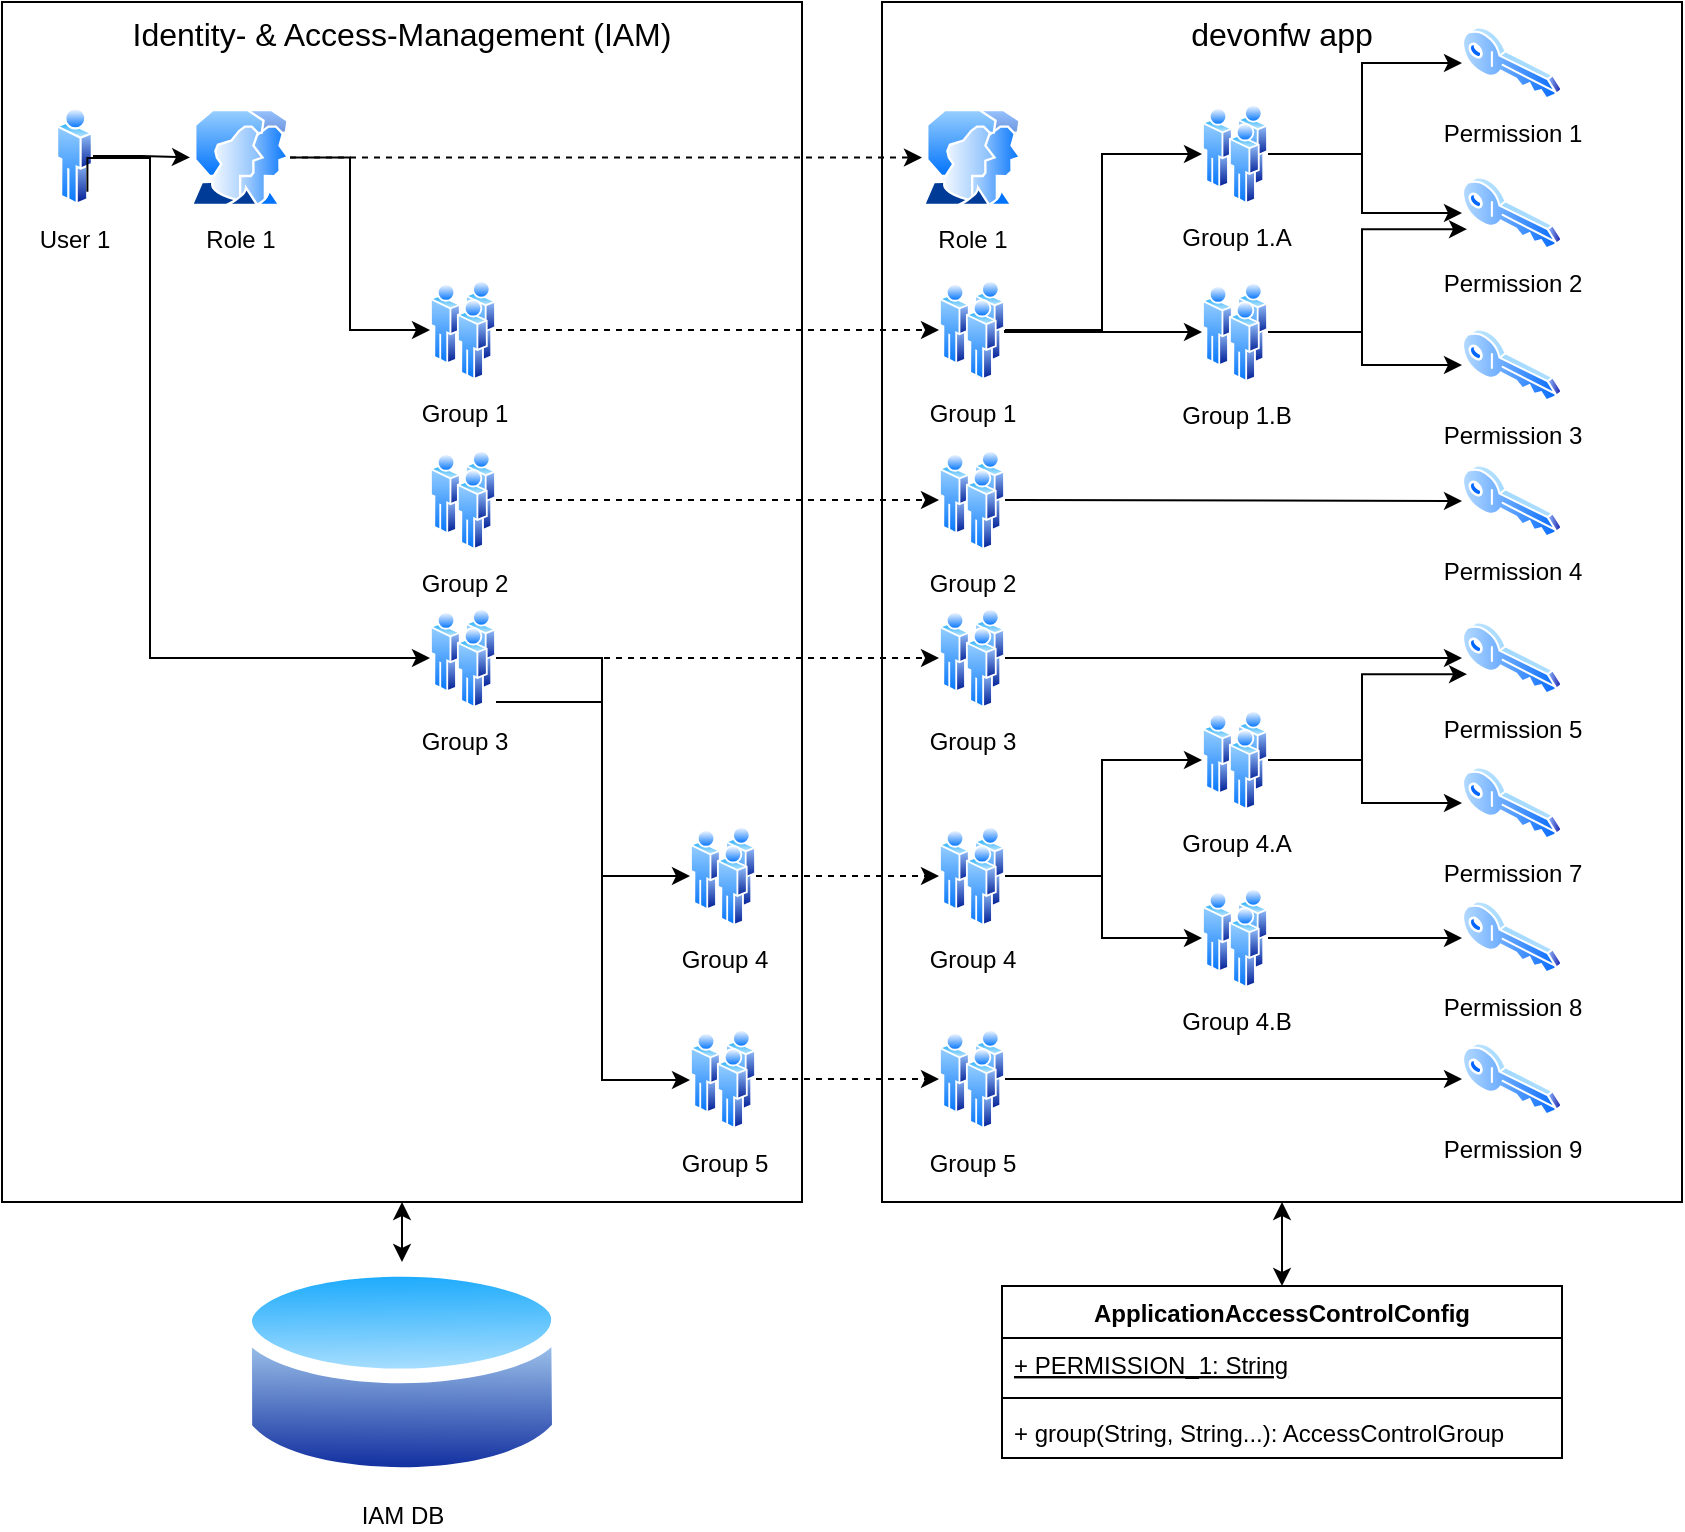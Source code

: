 <mxfile version="14.5.1" type="device"><diagram id="DOOgO4Kt8nMn3si3NPyH" name="Page-1"><mxGraphModel dx="1496" dy="1074" grid="1" gridSize="10" guides="1" tooltips="1" connect="1" arrows="1" fold="1" page="1" pageScale="1" pageWidth="1169" pageHeight="827" math="0" shadow="0"><root><mxCell id="0"/><mxCell id="1" parent="0"/><mxCell id="1yjO3MiOaUehzlE-nN-4-1" value="&lt;font style=&quot;font-size: 16px&quot;&gt;Identity- &amp;amp; Access-Management (IAM)&lt;/font&gt;" style="rounded=0;whiteSpace=wrap;html=1;verticalAlign=top;" vertex="1" parent="1"><mxGeometry x="80" y="40" width="400" height="600" as="geometry"/></mxCell><mxCell id="1yjO3MiOaUehzlE-nN-4-19" value="" style="edgeStyle=orthogonalEdgeStyle;rounded=0;orthogonalLoop=1;jettySize=auto;html=1;entryX=0;entryY=0.5;entryDx=0;entryDy=0;" edge="1" parent="1" source="1yjO3MiOaUehzlE-nN-4-2" target="1yjO3MiOaUehzlE-nN-4-12"><mxGeometry relative="1" as="geometry"><Array as="points"><mxPoint x="254" y="118"/><mxPoint x="254" y="204"/></Array></mxGeometry></mxCell><mxCell id="1yjO3MiOaUehzlE-nN-4-2" value="Role 1" style="aspect=fixed;perimeter=ellipsePerimeter;html=1;align=center;shadow=0;dashed=0;spacingTop=3;image;image=img/lib/active_directory/user_accounts.svg;" vertex="1" parent="1"><mxGeometry x="174" y="93.5" width="50" height="48.5" as="geometry"/></mxCell><mxCell id="1yjO3MiOaUehzlE-nN-4-18" value="" style="edgeStyle=orthogonalEdgeStyle;rounded=0;orthogonalLoop=1;jettySize=auto;html=1;" edge="1" parent="1" source="1yjO3MiOaUehzlE-nN-4-9" target="1yjO3MiOaUehzlE-nN-4-2"><mxGeometry relative="1" as="geometry"/></mxCell><mxCell id="1yjO3MiOaUehzlE-nN-4-9" value="User 1" style="aspect=fixed;perimeter=ellipsePerimeter;html=1;align=center;shadow=0;dashed=0;spacingTop=3;image;image=img/lib/active_directory/user.svg;" vertex="1" parent="1"><mxGeometry x="107" y="92" width="18.5" height="50" as="geometry"/></mxCell><mxCell id="1yjO3MiOaUehzlE-nN-4-12" value="Group 1" style="aspect=fixed;perimeter=ellipsePerimeter;html=1;align=center;shadow=0;dashed=0;spacingTop=3;image;image=img/lib/active_directory/users.svg;" vertex="1" parent="1"><mxGeometry x="294" y="179" width="33" height="50" as="geometry"/></mxCell><mxCell id="1yjO3MiOaUehzlE-nN-4-14" value="Group 2" style="aspect=fixed;perimeter=ellipsePerimeter;html=1;align=center;shadow=0;dashed=0;spacingTop=3;image;image=img/lib/active_directory/users.svg;" vertex="1" parent="1"><mxGeometry x="294" y="264" width="33" height="50" as="geometry"/></mxCell><mxCell id="1yjO3MiOaUehzlE-nN-4-22" value="" style="edgeStyle=orthogonalEdgeStyle;rounded=0;orthogonalLoop=1;jettySize=auto;html=1;" edge="1" parent="1" target="1yjO3MiOaUehzlE-nN-4-16"><mxGeometry relative="1" as="geometry"><mxPoint x="327.0" y="390.034" as="sourcePoint"/><Array as="points"><mxPoint x="380" y="390"/><mxPoint x="380" y="477"/></Array></mxGeometry></mxCell><mxCell id="1yjO3MiOaUehzlE-nN-4-15" value="Group 3" style="aspect=fixed;perimeter=ellipsePerimeter;html=1;align=center;shadow=0;dashed=0;spacingTop=3;image;image=img/lib/active_directory/users.svg;" vertex="1" parent="1"><mxGeometry x="294" y="343" width="33" height="50" as="geometry"/></mxCell><mxCell id="1yjO3MiOaUehzlE-nN-4-16" value="Group 4" style="aspect=fixed;perimeter=ellipsePerimeter;html=1;align=center;shadow=0;dashed=0;spacingTop=3;image;image=img/lib/active_directory/users.svg;" vertex="1" parent="1"><mxGeometry x="424" y="452" width="33" height="50" as="geometry"/></mxCell><mxCell id="1yjO3MiOaUehzlE-nN-4-17" value="Group 5" style="aspect=fixed;perimeter=ellipsePerimeter;html=1;align=center;shadow=0;dashed=0;spacingTop=3;image;image=img/lib/active_directory/users.svg;" vertex="1" parent="1"><mxGeometry x="424" y="553.5" width="33" height="50" as="geometry"/></mxCell><mxCell id="1yjO3MiOaUehzlE-nN-4-21" value="" style="edgeStyle=orthogonalEdgeStyle;rounded=0;orthogonalLoop=1;jettySize=auto;html=1;exitX=1;exitY=1;exitDx=0;exitDy=0;entryX=0;entryY=0.5;entryDx=0;entryDy=0;" edge="1" parent="1" source="1yjO3MiOaUehzlE-nN-4-9" target="1yjO3MiOaUehzlE-nN-4-15"><mxGeometry relative="1" as="geometry"><mxPoint x="244.0" y="137.8" as="sourcePoint"/><mxPoint x="314" y="155" as="targetPoint"/><Array as="points"><mxPoint x="123" y="118"/><mxPoint x="154" y="118"/><mxPoint x="154" y="368"/></Array></mxGeometry></mxCell><mxCell id="1yjO3MiOaUehzlE-nN-4-23" value="" style="edgeStyle=orthogonalEdgeStyle;rounded=0;orthogonalLoop=1;jettySize=auto;html=1;exitX=1;exitY=0.5;exitDx=0;exitDy=0;entryX=0;entryY=0.5;entryDx=0;entryDy=0;" edge="1" parent="1" source="1yjO3MiOaUehzlE-nN-4-15" target="1yjO3MiOaUehzlE-nN-4-17"><mxGeometry relative="1" as="geometry"><mxPoint x="337" y="378" as="sourcePoint"/><mxPoint x="434" y="428" as="targetPoint"/><Array as="points"><mxPoint x="380" y="368"/><mxPoint x="380" y="579"/><mxPoint x="424" y="579"/></Array></mxGeometry></mxCell><mxCell id="1yjO3MiOaUehzlE-nN-4-24" value="&lt;font style=&quot;font-size: 16px&quot;&gt;devonfw app&lt;/font&gt;" style="rounded=0;whiteSpace=wrap;html=1;verticalAlign=top;" vertex="1" parent="1"><mxGeometry x="520" y="40" width="400" height="600" as="geometry"/></mxCell><mxCell id="1yjO3MiOaUehzlE-nN-4-25" value="Role 1" style="aspect=fixed;perimeter=ellipsePerimeter;html=1;align=center;shadow=0;dashed=0;spacingTop=3;image;image=img/lib/active_directory/user_accounts.svg;labelBackgroundColor=none;" vertex="1" parent="1"><mxGeometry x="540" y="93.5" width="50" height="48.5" as="geometry"/></mxCell><mxCell id="1yjO3MiOaUehzlE-nN-4-26" value="Group 1" style="aspect=fixed;perimeter=ellipsePerimeter;html=1;align=center;shadow=0;dashed=0;spacingTop=3;image;image=img/lib/active_directory/users.svg;" vertex="1" parent="1"><mxGeometry x="548.5" y="179" width="33" height="50" as="geometry"/></mxCell><mxCell id="1yjO3MiOaUehzlE-nN-4-27" value="Group 2" style="aspect=fixed;perimeter=ellipsePerimeter;html=1;align=center;shadow=0;dashed=0;spacingTop=3;image;image=img/lib/active_directory/users.svg;" vertex="1" parent="1"><mxGeometry x="548.5" y="264" width="33" height="50" as="geometry"/></mxCell><mxCell id="1yjO3MiOaUehzlE-nN-4-28" value="Group 3" style="aspect=fixed;perimeter=ellipsePerimeter;html=1;align=center;shadow=0;dashed=0;spacingTop=3;image;image=img/lib/active_directory/users.svg;" vertex="1" parent="1"><mxGeometry x="548.5" y="343" width="33" height="50" as="geometry"/></mxCell><mxCell id="1yjO3MiOaUehzlE-nN-4-29" value="Group 4" style="aspect=fixed;perimeter=ellipsePerimeter;html=1;align=center;shadow=0;dashed=0;spacingTop=3;image;image=img/lib/active_directory/users.svg;" vertex="1" parent="1"><mxGeometry x="548.5" y="452" width="33" height="50" as="geometry"/></mxCell><mxCell id="1yjO3MiOaUehzlE-nN-4-30" value="Group 5" style="aspect=fixed;perimeter=ellipsePerimeter;html=1;align=center;shadow=0;dashed=0;spacingTop=3;image;image=img/lib/active_directory/users.svg;" vertex="1" parent="1"><mxGeometry x="548.5" y="553.5" width="33" height="50" as="geometry"/></mxCell><mxCell id="1yjO3MiOaUehzlE-nN-4-20" value="" style="edgeStyle=orthogonalEdgeStyle;rounded=0;orthogonalLoop=1;jettySize=auto;html=1;entryX=0;entryY=0.5;entryDx=0;entryDy=0;dashed=1;" edge="1" parent="1" source="1yjO3MiOaUehzlE-nN-4-2" target="1yjO3MiOaUehzlE-nN-4-25"><mxGeometry relative="1" as="geometry"><mxPoint x="234.0" y="127.8" as="sourcePoint"/><mxPoint x="304" y="145" as="targetPoint"/><Array as="points"><mxPoint x="400" y="118"/><mxPoint x="400" y="118"/></Array></mxGeometry></mxCell><mxCell id="1yjO3MiOaUehzlE-nN-4-31" value="" style="edgeStyle=orthogonalEdgeStyle;rounded=0;orthogonalLoop=1;jettySize=auto;html=1;entryX=0;entryY=0.5;entryDx=0;entryDy=0;dashed=1;exitX=1;exitY=0.5;exitDx=0;exitDy=0;" edge="1" parent="1" source="1yjO3MiOaUehzlE-nN-4-12" target="1yjO3MiOaUehzlE-nN-4-26"><mxGeometry relative="1" as="geometry"><mxPoint x="234.0" y="124.8" as="sourcePoint"/><mxPoint x="550" y="124.75" as="targetPoint"/><Array as="points"><mxPoint x="450" y="204"/><mxPoint x="450" y="204"/></Array></mxGeometry></mxCell><mxCell id="1yjO3MiOaUehzlE-nN-4-32" value="" style="edgeStyle=orthogonalEdgeStyle;rounded=0;orthogonalLoop=1;jettySize=auto;html=1;dashed=1;entryX=0;entryY=0.5;entryDx=0;entryDy=0;exitX=1;exitY=0.5;exitDx=0;exitDy=0;" edge="1" parent="1" source="1yjO3MiOaUehzlE-nN-4-14" target="1yjO3MiOaUehzlE-nN-4-27"><mxGeometry relative="1" as="geometry"><mxPoint x="360" y="289" as="sourcePoint"/><mxPoint x="540" y="289" as="targetPoint"/><Array as="points"/></mxGeometry></mxCell><mxCell id="1yjO3MiOaUehzlE-nN-4-33" value="" style="edgeStyle=orthogonalEdgeStyle;rounded=0;orthogonalLoop=1;jettySize=auto;html=1;dashed=1;entryX=0;entryY=0.5;entryDx=0;entryDy=0;exitX=1;exitY=0.5;exitDx=0;exitDy=0;" edge="1" parent="1" source="1yjO3MiOaUehzlE-nN-4-15" target="1yjO3MiOaUehzlE-nN-4-28"><mxGeometry relative="1" as="geometry"><mxPoint x="370" y="368" as="sourcePoint"/><mxPoint x="530" y="368" as="targetPoint"/><Array as="points"/></mxGeometry></mxCell><mxCell id="1yjO3MiOaUehzlE-nN-4-34" value="" style="rounded=0;orthogonalLoop=1;jettySize=auto;html=1;dashed=1;entryX=0;entryY=0.5;entryDx=0;entryDy=0;exitX=1;exitY=0.5;exitDx=0;exitDy=0;" edge="1" parent="1" source="1yjO3MiOaUehzlE-nN-4-16" target="1yjO3MiOaUehzlE-nN-4-29"><mxGeometry relative="1" as="geometry"><mxPoint x="470" y="477" as="sourcePoint"/><mxPoint x="540" y="477" as="targetPoint"/></mxGeometry></mxCell><mxCell id="1yjO3MiOaUehzlE-nN-4-35" value="" style="rounded=0;orthogonalLoop=1;jettySize=auto;html=1;dashed=1;" edge="1" parent="1" target="1yjO3MiOaUehzlE-nN-4-30"><mxGeometry relative="1" as="geometry"><mxPoint x="457" y="578.5" as="sourcePoint"/><mxPoint x="548.5" y="578" as="targetPoint"/></mxGeometry></mxCell><mxCell id="1yjO3MiOaUehzlE-nN-4-36" value="Permission 1" style="aspect=fixed;perimeter=ellipsePerimeter;html=1;align=center;shadow=0;dashed=0;spacingTop=3;image;image=img/lib/active_directory/key.svg;labelBackgroundColor=none;" vertex="1" parent="1"><mxGeometry x="810" y="52" width="50" height="37" as="geometry"/></mxCell><mxCell id="1yjO3MiOaUehzlE-nN-4-37" value="Permission 2" style="aspect=fixed;perimeter=ellipsePerimeter;html=1;align=center;shadow=0;dashed=0;spacingTop=3;image;image=img/lib/active_directory/key.svg;labelBackgroundColor=none;" vertex="1" parent="1"><mxGeometry x="810" y="127" width="50" height="37" as="geometry"/></mxCell><mxCell id="1yjO3MiOaUehzlE-nN-4-38" value="Permission 3" style="aspect=fixed;perimeter=ellipsePerimeter;html=1;align=center;shadow=0;dashed=0;spacingTop=3;image;image=img/lib/active_directory/key.svg;labelBackgroundColor=none;" vertex="1" parent="1"><mxGeometry x="810" y="203" width="50" height="37" as="geometry"/></mxCell><mxCell id="1yjO3MiOaUehzlE-nN-4-39" value="Permission 4" style="aspect=fixed;perimeter=ellipsePerimeter;html=1;align=center;shadow=0;dashed=0;spacingTop=3;image;image=img/lib/active_directory/key.svg;labelBackgroundColor=none;" vertex="1" parent="1"><mxGeometry x="810" y="271" width="50" height="37" as="geometry"/></mxCell><mxCell id="1yjO3MiOaUehzlE-nN-4-40" value="Permission 5" style="aspect=fixed;perimeter=ellipsePerimeter;html=1;align=center;shadow=0;dashed=0;spacingTop=3;image;image=img/lib/active_directory/key.svg;labelBackgroundColor=none;" vertex="1" parent="1"><mxGeometry x="810" y="349.5" width="50" height="37" as="geometry"/></mxCell><mxCell id="1yjO3MiOaUehzlE-nN-4-41" value="Permission 9" style="aspect=fixed;perimeter=ellipsePerimeter;html=1;align=center;shadow=0;dashed=0;spacingTop=3;image;image=img/lib/active_directory/key.svg;labelBackgroundColor=none;" vertex="1" parent="1"><mxGeometry x="810" y="560" width="50" height="37" as="geometry"/></mxCell><mxCell id="1yjO3MiOaUehzlE-nN-4-42" value="Group 1.A" style="aspect=fixed;perimeter=ellipsePerimeter;html=1;align=center;shadow=0;dashed=0;spacingTop=3;image;image=img/lib/active_directory/users.svg;" vertex="1" parent="1"><mxGeometry x="680" y="91" width="33" height="50" as="geometry"/></mxCell><mxCell id="1yjO3MiOaUehzlE-nN-4-43" value="Group 1.B" style="aspect=fixed;perimeter=ellipsePerimeter;html=1;align=center;shadow=0;dashed=0;spacingTop=3;image;image=img/lib/active_directory/users.svg;" vertex="1" parent="1"><mxGeometry x="680" y="180" width="33" height="50" as="geometry"/></mxCell><mxCell id="1yjO3MiOaUehzlE-nN-4-44" value="Group 4.A" style="aspect=fixed;perimeter=ellipsePerimeter;html=1;align=center;shadow=0;dashed=0;spacingTop=3;image;image=img/lib/active_directory/users.svg;" vertex="1" parent="1"><mxGeometry x="680" y="394" width="33" height="50" as="geometry"/></mxCell><mxCell id="1yjO3MiOaUehzlE-nN-4-45" value="Group 4.B" style="aspect=fixed;perimeter=ellipsePerimeter;html=1;align=center;shadow=0;dashed=0;spacingTop=3;image;image=img/lib/active_directory/users.svg;" vertex="1" parent="1"><mxGeometry x="680" y="483" width="33" height="50" as="geometry"/></mxCell><mxCell id="1yjO3MiOaUehzlE-nN-4-46" value="" style="edgeStyle=orthogonalEdgeStyle;rounded=0;orthogonalLoop=1;jettySize=auto;html=1;entryX=0;entryY=0.5;entryDx=0;entryDy=0;exitX=1;exitY=0.5;exitDx=0;exitDy=0;" edge="1" parent="1" source="1yjO3MiOaUehzlE-nN-4-26" target="1yjO3MiOaUehzlE-nN-4-42"><mxGeometry relative="1" as="geometry"><mxPoint x="590.0" y="205.9" as="sourcePoint"/><mxPoint x="660" y="295.1" as="targetPoint"/><Array as="points"><mxPoint x="630" y="204"/><mxPoint x="630" y="116"/></Array></mxGeometry></mxCell><mxCell id="1yjO3MiOaUehzlE-nN-4-47" value="" style="edgeStyle=orthogonalEdgeStyle;rounded=0;orthogonalLoop=1;jettySize=auto;html=1;entryX=0;entryY=0.5;entryDx=0;entryDy=0;exitX=1;exitY=0.5;exitDx=0;exitDy=0;" edge="1" parent="1" source="1yjO3MiOaUehzlE-nN-4-26" target="1yjO3MiOaUehzlE-nN-4-43"><mxGeometry relative="1" as="geometry"><mxPoint x="600.0" y="220.0" as="sourcePoint"/><mxPoint x="670" y="309.2" as="targetPoint"/><Array as="points"><mxPoint x="582" y="205"/></Array></mxGeometry></mxCell><mxCell id="1yjO3MiOaUehzlE-nN-4-48" value="" style="edgeStyle=orthogonalEdgeStyle;rounded=0;orthogonalLoop=1;jettySize=auto;html=1;entryX=0;entryY=0.5;entryDx=0;entryDy=0;exitX=1;exitY=0.5;exitDx=0;exitDy=0;" edge="1" parent="1" source="1yjO3MiOaUehzlE-nN-4-29" target="1yjO3MiOaUehzlE-nN-4-44"><mxGeometry relative="1" as="geometry"><mxPoint x="600" y="486" as="sourcePoint"/><mxPoint x="698.5" y="436" as="targetPoint"/><Array as="points"><mxPoint x="630" y="477"/><mxPoint x="630" y="419"/></Array></mxGeometry></mxCell><mxCell id="1yjO3MiOaUehzlE-nN-4-49" value="" style="edgeStyle=orthogonalEdgeStyle;rounded=0;orthogonalLoop=1;jettySize=auto;html=1;entryX=0;entryY=0.5;entryDx=0;entryDy=0;exitX=1;exitY=0.5;exitDx=0;exitDy=0;" edge="1" parent="1" source="1yjO3MiOaUehzlE-nN-4-29" target="1yjO3MiOaUehzlE-nN-4-45"><mxGeometry relative="1" as="geometry"><mxPoint x="584.5" y="492" as="sourcePoint"/><mxPoint x="683" y="532" as="targetPoint"/><Array as="points"><mxPoint x="630" y="477"/><mxPoint x="630" y="508"/></Array></mxGeometry></mxCell><mxCell id="1yjO3MiOaUehzlE-nN-4-50" value="" style="edgeStyle=orthogonalEdgeStyle;rounded=0;orthogonalLoop=1;jettySize=auto;html=1;entryX=0;entryY=0.5;entryDx=0;entryDy=0;exitX=1;exitY=0.5;exitDx=0;exitDy=0;" edge="1" parent="1" source="1yjO3MiOaUehzlE-nN-4-42" target="1yjO3MiOaUehzlE-nN-4-36"><mxGeometry relative="1" as="geometry"><mxPoint x="720" y="139" as="sourcePoint"/><mxPoint x="818.5" y="89" as="targetPoint"/><Array as="points"><mxPoint x="760" y="116"/><mxPoint x="760" y="71"/></Array></mxGeometry></mxCell><mxCell id="1yjO3MiOaUehzlE-nN-4-51" value="" style="edgeStyle=orthogonalEdgeStyle;rounded=0;orthogonalLoop=1;jettySize=auto;html=1;exitX=1;exitY=0.5;exitDx=0;exitDy=0;entryX=0;entryY=0.5;entryDx=0;entryDy=0;" edge="1" parent="1" source="1yjO3MiOaUehzlE-nN-4-42" target="1yjO3MiOaUehzlE-nN-4-37"><mxGeometry relative="1" as="geometry"><mxPoint x="770" y="192" as="sourcePoint"/><mxPoint x="809" y="152" as="targetPoint"/><Array as="points"><mxPoint x="760" y="116"/><mxPoint x="760" y="146"/></Array></mxGeometry></mxCell><mxCell id="1yjO3MiOaUehzlE-nN-4-52" value="" style="edgeStyle=orthogonalEdgeStyle;rounded=0;orthogonalLoop=1;jettySize=auto;html=1;entryX=0;entryY=0.75;entryDx=0;entryDy=0;exitX=1;exitY=0.5;exitDx=0;exitDy=0;" edge="1" parent="1" source="1yjO3MiOaUehzlE-nN-4-43" target="1yjO3MiOaUehzlE-nN-4-37"><mxGeometry relative="1" as="geometry"><mxPoint x="740" y="232" as="sourcePoint"/><mxPoint x="838.5" y="182" as="targetPoint"/><Array as="points"><mxPoint x="760" y="205"/><mxPoint x="760" y="154"/></Array></mxGeometry></mxCell><mxCell id="1yjO3MiOaUehzlE-nN-4-53" value="" style="edgeStyle=orthogonalEdgeStyle;rounded=0;orthogonalLoop=1;jettySize=auto;html=1;entryX=0;entryY=0.5;entryDx=0;entryDy=0;exitX=1;exitY=0.5;exitDx=0;exitDy=0;" edge="1" parent="1" source="1yjO3MiOaUehzlE-nN-4-43" target="1yjO3MiOaUehzlE-nN-4-38"><mxGeometry relative="1" as="geometry"><mxPoint x="712" y="232" as="sourcePoint"/><mxPoint x="810" y="262" as="targetPoint"/><Array as="points"><mxPoint x="760" y="205"/><mxPoint x="760" y="221"/></Array></mxGeometry></mxCell><mxCell id="1yjO3MiOaUehzlE-nN-4-54" value="" style="edgeStyle=orthogonalEdgeStyle;rounded=0;orthogonalLoop=1;jettySize=auto;html=1;entryX=0;entryY=0.5;entryDx=0;entryDy=0;exitX=1;exitY=0.5;exitDx=0;exitDy=0;" edge="1" parent="1" source="1yjO3MiOaUehzlE-nN-4-27" target="1yjO3MiOaUehzlE-nN-4-39"><mxGeometry relative="1" as="geometry"><mxPoint x="680" y="364" as="sourcePoint"/><mxPoint x="778.5" y="314" as="targetPoint"/><Array as="points"><mxPoint x="810" y="289"/></Array></mxGeometry></mxCell><mxCell id="1yjO3MiOaUehzlE-nN-4-55" value="" style="edgeStyle=orthogonalEdgeStyle;rounded=0;orthogonalLoop=1;jettySize=auto;html=1;entryX=0;entryY=0.5;entryDx=0;entryDy=0;exitX=1;exitY=0.5;exitDx=0;exitDy=0;" edge="1" parent="1" source="1yjO3MiOaUehzlE-nN-4-30" target="1yjO3MiOaUehzlE-nN-4-41"><mxGeometry relative="1" as="geometry"><mxPoint x="641.5" y="267" as="sourcePoint"/><mxPoint x="740" y="217" as="targetPoint"/><Array as="points"><mxPoint x="660" y="579"/><mxPoint x="660" y="579"/></Array></mxGeometry></mxCell><mxCell id="1yjO3MiOaUehzlE-nN-4-56" value="" style="edgeStyle=orthogonalEdgeStyle;rounded=0;orthogonalLoop=1;jettySize=auto;html=1;" edge="1" parent="1" source="1yjO3MiOaUehzlE-nN-4-28" target="1yjO3MiOaUehzlE-nN-4-40"><mxGeometry relative="1" as="geometry"><mxPoint x="581.5" y="367.66" as="sourcePoint"/><mxPoint x="810.0" y="367.66" as="targetPoint"/><Array as="points"/></mxGeometry></mxCell><mxCell id="1yjO3MiOaUehzlE-nN-4-57" value="Permission 7" style="aspect=fixed;perimeter=ellipsePerimeter;html=1;align=center;shadow=0;dashed=0;spacingTop=3;image;image=img/lib/active_directory/key.svg;labelBackgroundColor=none;" vertex="1" parent="1"><mxGeometry x="810" y="422" width="50" height="37" as="geometry"/></mxCell><mxCell id="1yjO3MiOaUehzlE-nN-4-58" value="Permission 8" style="aspect=fixed;perimeter=ellipsePerimeter;html=1;align=center;shadow=0;dashed=0;spacingTop=3;image;image=img/lib/active_directory/key.svg;labelBackgroundColor=none;" vertex="1" parent="1"><mxGeometry x="810" y="489" width="50" height="37" as="geometry"/></mxCell><mxCell id="1yjO3MiOaUehzlE-nN-4-59" value="" style="edgeStyle=orthogonalEdgeStyle;rounded=0;orthogonalLoop=1;jettySize=auto;html=1;entryX=0;entryY=0.75;entryDx=0;entryDy=0;exitX=1;exitY=0.5;exitDx=0;exitDy=0;" edge="1" parent="1" source="1yjO3MiOaUehzlE-nN-4-44" target="1yjO3MiOaUehzlE-nN-4-40"><mxGeometry relative="1" as="geometry"><mxPoint x="700.0" y="422.0" as="sourcePoint"/><mxPoint x="797.0" y="376.5" as="targetPoint"/><Array as="points"><mxPoint x="760" y="419"/><mxPoint x="760" y="376"/></Array></mxGeometry></mxCell><mxCell id="1yjO3MiOaUehzlE-nN-4-60" value="" style="edgeStyle=orthogonalEdgeStyle;rounded=0;orthogonalLoop=1;jettySize=auto;html=1;entryX=0;entryY=0.5;entryDx=0;entryDy=0;exitX=1;exitY=0.5;exitDx=0;exitDy=0;" edge="1" parent="1" source="1yjO3MiOaUehzlE-nN-4-44" target="1yjO3MiOaUehzlE-nN-4-57"><mxGeometry relative="1" as="geometry"><mxPoint x="720.0" y="467.5" as="sourcePoint"/><mxPoint x="817.0" y="422" as="targetPoint"/><Array as="points"><mxPoint x="760" y="419"/><mxPoint x="760" y="441"/></Array></mxGeometry></mxCell><mxCell id="1yjO3MiOaUehzlE-nN-4-61" value="" style="edgeStyle=orthogonalEdgeStyle;rounded=0;orthogonalLoop=1;jettySize=auto;html=1;entryX=0;entryY=0.5;entryDx=0;entryDy=0;exitX=1;exitY=0.5;exitDx=0;exitDy=0;" edge="1" parent="1" source="1yjO3MiOaUehzlE-nN-4-45" target="1yjO3MiOaUehzlE-nN-4-58"><mxGeometry relative="1" as="geometry"><mxPoint x="723.0" y="522.9" as="sourcePoint"/><mxPoint x="822.532" y="480.013" as="targetPoint"/><Array as="points"><mxPoint x="713" y="508"/><mxPoint x="810" y="508"/></Array></mxGeometry></mxCell><mxCell id="1yjO3MiOaUehzlE-nN-4-62" value="IAM DB" style="perimeter=ellipsePerimeter;html=1;align=center;shadow=0;dashed=0;spacingTop=3;image;image=img/lib/active_directory/database.svg;labelBackgroundColor=none;" vertex="1" parent="1"><mxGeometry x="100" y="670" width="360" height="110" as="geometry"/></mxCell><mxCell id="1yjO3MiOaUehzlE-nN-4-64" value="" style="edgeStyle=orthogonalEdgeStyle;rounded=0;orthogonalLoop=1;jettySize=auto;html=1;exitX=0.5;exitY=1;exitDx=0;exitDy=0;startArrow=classic;startFill=1;" edge="1" parent="1" source="1yjO3MiOaUehzlE-nN-4-1" target="1yjO3MiOaUehzlE-nN-4-62"><mxGeometry relative="1" as="geometry"><mxPoint x="480" y="770" as="sourcePoint"/><mxPoint x="708.5" y="770" as="targetPoint"/><Array as="points"/></mxGeometry></mxCell><mxCell id="1yjO3MiOaUehzlE-nN-4-65" value="ApplicationAccessControlConfig" style="swimlane;fontStyle=1;align=center;verticalAlign=top;childLayout=stackLayout;horizontal=1;startSize=26;horizontalStack=0;resizeParent=1;resizeParentMax=0;resizeLast=0;collapsible=1;marginBottom=0;labelBackgroundColor=none;" vertex="1" parent="1"><mxGeometry x="580" y="682" width="280" height="86" as="geometry"/></mxCell><mxCell id="1yjO3MiOaUehzlE-nN-4-66" value="+ PERMISSION_1: String" style="text;strokeColor=none;fillColor=none;align=left;verticalAlign=top;spacingLeft=4;spacingRight=4;overflow=hidden;rotatable=0;points=[[0,0.5],[1,0.5]];portConstraint=eastwest;fontStyle=4" vertex="1" parent="1yjO3MiOaUehzlE-nN-4-65"><mxGeometry y="26" width="280" height="26" as="geometry"/></mxCell><mxCell id="1yjO3MiOaUehzlE-nN-4-67" value="" style="line;strokeWidth=1;fillColor=none;align=left;verticalAlign=middle;spacingTop=-1;spacingLeft=3;spacingRight=3;rotatable=0;labelPosition=right;points=[];portConstraint=eastwest;" vertex="1" parent="1yjO3MiOaUehzlE-nN-4-65"><mxGeometry y="52" width="280" height="8" as="geometry"/></mxCell><mxCell id="1yjO3MiOaUehzlE-nN-4-68" value="+ group(String, String...): AccessControlGroup" style="text;strokeColor=none;fillColor=none;align=left;verticalAlign=top;spacingLeft=4;spacingRight=4;overflow=hidden;rotatable=0;points=[[0,0.5],[1,0.5]];portConstraint=eastwest;" vertex="1" parent="1yjO3MiOaUehzlE-nN-4-65"><mxGeometry y="60" width="280" height="26" as="geometry"/></mxCell><mxCell id="1yjO3MiOaUehzlE-nN-4-69" value="" style="edgeStyle=orthogonalEdgeStyle;rounded=0;orthogonalLoop=1;jettySize=auto;html=1;exitX=0.5;exitY=1;exitDx=0;exitDy=0;entryX=0.5;entryY=0;entryDx=0;entryDy=0;startArrow=classic;startFill=1;" edge="1" parent="1" source="1yjO3MiOaUehzlE-nN-4-24" target="1yjO3MiOaUehzlE-nN-4-65"><mxGeometry relative="1" as="geometry"><mxPoint x="290" y="650" as="sourcePoint"/><mxPoint x="270" y="680" as="targetPoint"/><Array as="points"><mxPoint x="720" y="660"/><mxPoint x="720" y="660"/></Array></mxGeometry></mxCell></root></mxGraphModel></diagram></mxfile>